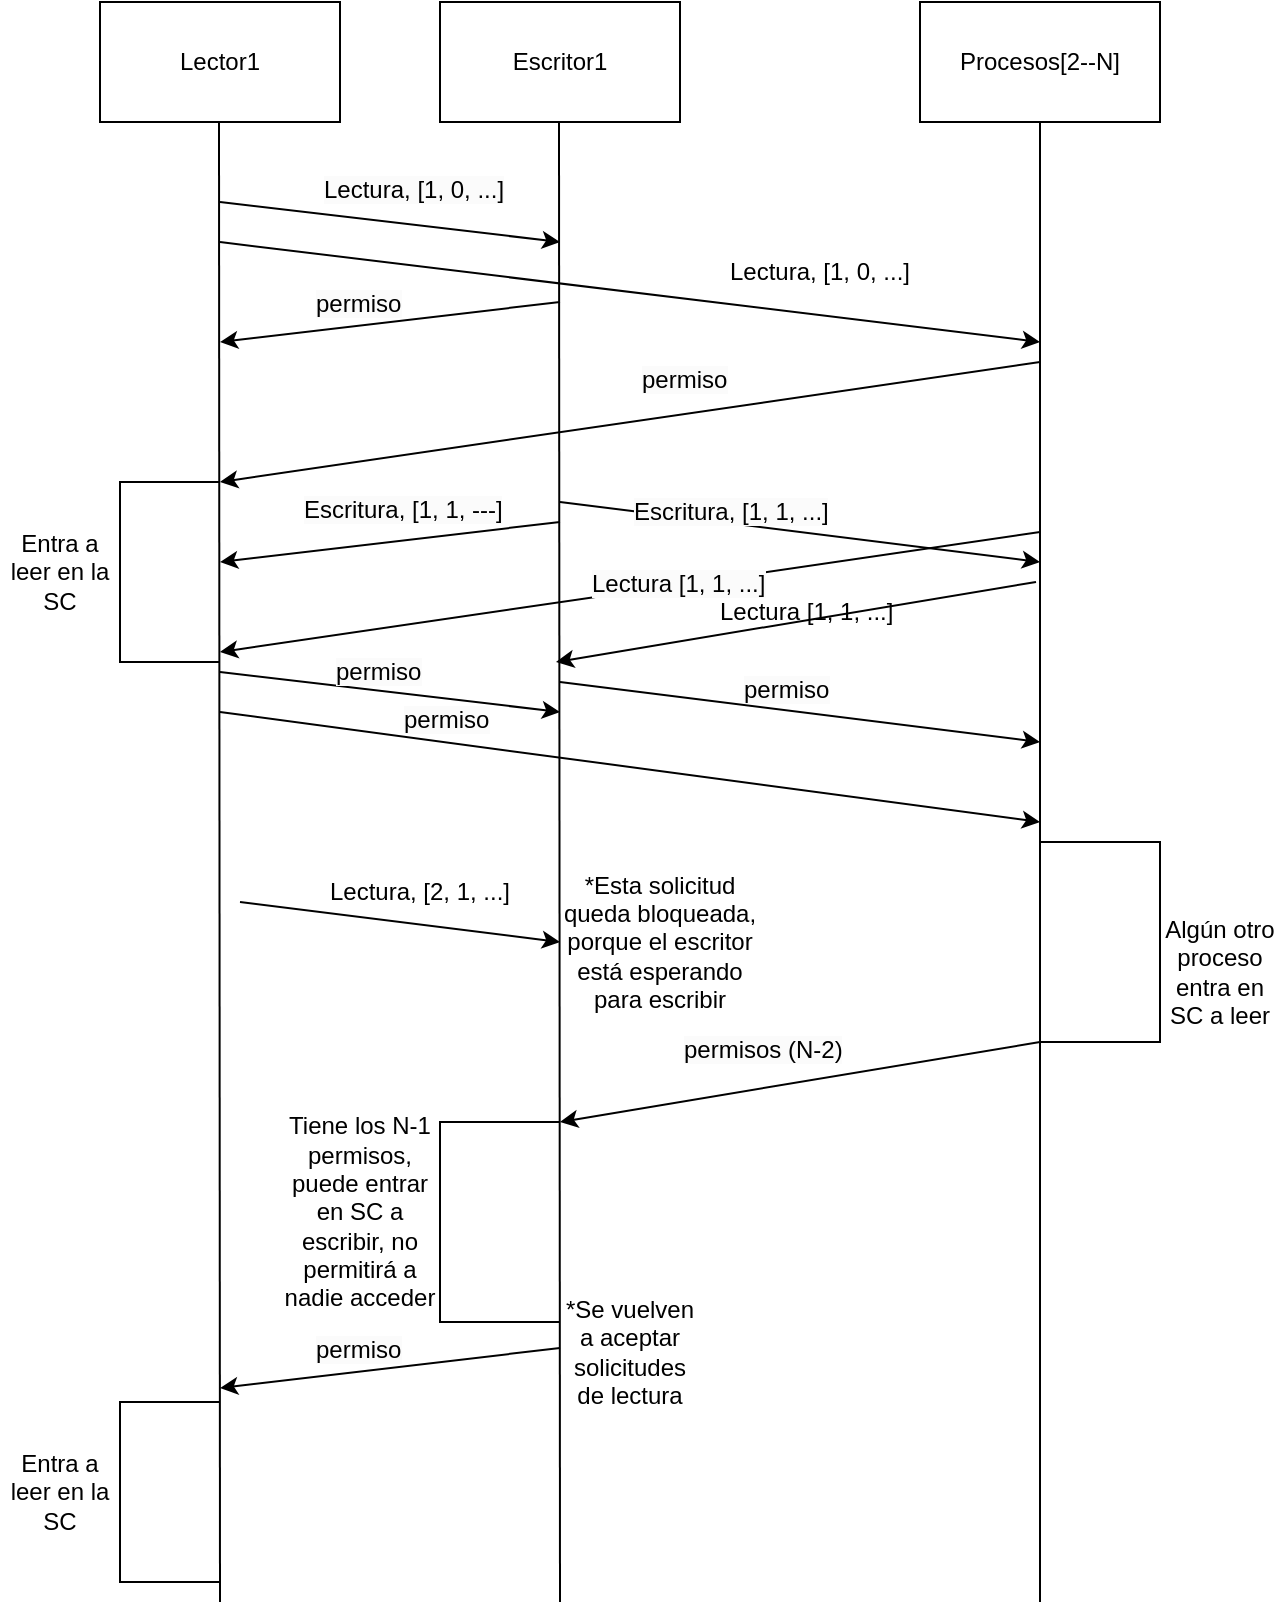 <mxfile version="24.7.17">
  <diagram name="Page-1" id="ujwAC-PrVkAya7iwnl5o">
    <mxGraphModel dx="1969" dy="921" grid="1" gridSize="10" guides="1" tooltips="1" connect="1" arrows="1" fold="1" page="1" pageScale="1" pageWidth="850" pageHeight="1100" math="0" shadow="0">
      <root>
        <mxCell id="0" />
        <mxCell id="1" parent="0" />
        <mxCell id="Q6YhMecSWvycakb3Y_kv-1" value="Lector1" style="rounded=0;whiteSpace=wrap;html=1;" vertex="1" parent="1">
          <mxGeometry x="70" y="80" width="120" height="60" as="geometry" />
        </mxCell>
        <mxCell id="Q6YhMecSWvycakb3Y_kv-2" value="Escritor1" style="rounded=0;whiteSpace=wrap;html=1;" vertex="1" parent="1">
          <mxGeometry x="240" y="80" width="120" height="60" as="geometry" />
        </mxCell>
        <mxCell id="Q6YhMecSWvycakb3Y_kv-3" value="Procesos[2--N]" style="rounded=0;whiteSpace=wrap;html=1;" vertex="1" parent="1">
          <mxGeometry x="480" y="80" width="120" height="60" as="geometry" />
        </mxCell>
        <mxCell id="Q6YhMecSWvycakb3Y_kv-4" value="" style="endArrow=none;html=1;rounded=0;" edge="1" parent="1">
          <mxGeometry width="50" height="50" relative="1" as="geometry">
            <mxPoint x="300" y="880" as="sourcePoint" />
            <mxPoint x="299.5" y="140" as="targetPoint" />
          </mxGeometry>
        </mxCell>
        <mxCell id="Q6YhMecSWvycakb3Y_kv-5" value="" style="endArrow=none;html=1;rounded=0;" edge="1" parent="1">
          <mxGeometry width="50" height="50" relative="1" as="geometry">
            <mxPoint x="130" y="880" as="sourcePoint" />
            <mxPoint x="129.5" y="140" as="targetPoint" />
          </mxGeometry>
        </mxCell>
        <mxCell id="Q6YhMecSWvycakb3Y_kv-6" value="" style="endArrow=none;html=1;rounded=0;" edge="1" parent="1">
          <mxGeometry width="50" height="50" relative="1" as="geometry">
            <mxPoint x="540" y="880" as="sourcePoint" />
            <mxPoint x="540" y="140" as="targetPoint" />
          </mxGeometry>
        </mxCell>
        <mxCell id="Q6YhMecSWvycakb3Y_kv-7" value="" style="endArrow=classic;html=1;rounded=0;" edge="1" parent="1">
          <mxGeometry width="50" height="50" relative="1" as="geometry">
            <mxPoint x="130" y="180" as="sourcePoint" />
            <mxPoint x="300" y="200" as="targetPoint" />
          </mxGeometry>
        </mxCell>
        <mxCell id="Q6YhMecSWvycakb3Y_kv-8" value="" style="endArrow=classic;html=1;rounded=0;" edge="1" parent="1">
          <mxGeometry width="50" height="50" relative="1" as="geometry">
            <mxPoint x="130" y="200" as="sourcePoint" />
            <mxPoint x="540" y="250" as="targetPoint" />
          </mxGeometry>
        </mxCell>
        <mxCell id="Q6YhMecSWvycakb3Y_kv-9" value="" style="endArrow=classic;html=1;rounded=0;" edge="1" parent="1">
          <mxGeometry width="50" height="50" relative="1" as="geometry">
            <mxPoint x="300" y="230" as="sourcePoint" />
            <mxPoint x="130" y="250" as="targetPoint" />
          </mxGeometry>
        </mxCell>
        <mxCell id="Q6YhMecSWvycakb3Y_kv-10" value="" style="endArrow=classic;html=1;rounded=0;" edge="1" parent="1">
          <mxGeometry width="50" height="50" relative="1" as="geometry">
            <mxPoint x="300" y="330" as="sourcePoint" />
            <mxPoint x="540" y="360" as="targetPoint" />
          </mxGeometry>
        </mxCell>
        <mxCell id="Q6YhMecSWvycakb3Y_kv-11" value="Lectura, [1, 0, ...]" style="text;html=1;align=center;verticalAlign=middle;whiteSpace=wrap;rounded=0;" vertex="1" parent="1">
          <mxGeometry x="380" y="200" width="100" height="30" as="geometry" />
        </mxCell>
        <mxCell id="Q6YhMecSWvycakb3Y_kv-12" value="&lt;span style=&quot;color: rgb(0, 0, 0); font-family: Helvetica; font-size: 12px; font-style: normal; font-variant-ligatures: normal; font-variant-caps: normal; font-weight: 400; letter-spacing: normal; orphans: 2; text-align: center; text-indent: 0px; text-transform: none; widows: 2; word-spacing: 0px; -webkit-text-stroke-width: 0px; white-space: normal; background-color: rgb(251, 251, 251); text-decoration-thickness: initial; text-decoration-style: initial; text-decoration-color: initial; display: inline !important; float: none;&quot;&gt;Lectura, [1, 0, ...]&lt;/span&gt;" style="text;whiteSpace=wrap;html=1;" vertex="1" parent="1">
          <mxGeometry x="180" y="160" width="100" height="30" as="geometry" />
        </mxCell>
        <mxCell id="Q6YhMecSWvycakb3Y_kv-17" value="&lt;span style=&quot;color: rgb(0, 0, 0); font-family: Helvetica; font-size: 12px; font-style: normal; font-variant-ligatures: normal; font-variant-caps: normal; font-weight: 400; letter-spacing: normal; orphans: 2; text-align: center; text-indent: 0px; text-transform: none; widows: 2; word-spacing: 0px; -webkit-text-stroke-width: 0px; white-space: normal; background-color: rgb(251, 251, 251); text-decoration-thickness: initial; text-decoration-style: initial; text-decoration-color: initial; display: inline !important; float: none;&quot;&gt;permiso&lt;/span&gt;" style="text;whiteSpace=wrap;html=1;" vertex="1" parent="1">
          <mxGeometry x="176" y="217" width="110" height="30" as="geometry" />
        </mxCell>
        <mxCell id="Q6YhMecSWvycakb3Y_kv-18" value="&lt;span style=&quot;color: rgb(0, 0, 0); font-family: Helvetica; font-size: 12px; font-style: normal; font-variant-ligatures: normal; font-variant-caps: normal; font-weight: 400; letter-spacing: normal; orphans: 2; text-align: center; text-indent: 0px; text-transform: none; widows: 2; word-spacing: 0px; -webkit-text-stroke-width: 0px; white-space: normal; background-color: rgb(251, 251, 251); text-decoration-thickness: initial; text-decoration-style: initial; text-decoration-color: initial; display: inline !important; float: none;&quot;&gt;Escritura, [1, 1, ...]&lt;/span&gt;" style="text;whiteSpace=wrap;html=1;" vertex="1" parent="1">
          <mxGeometry x="335" y="321" width="110" height="30" as="geometry" />
        </mxCell>
        <mxCell id="Q6YhMecSWvycakb3Y_kv-19" value="" style="endArrow=classic;html=1;rounded=0;" edge="1" parent="1">
          <mxGeometry width="50" height="50" relative="1" as="geometry">
            <mxPoint x="300" y="340" as="sourcePoint" />
            <mxPoint x="130" y="360" as="targetPoint" />
          </mxGeometry>
        </mxCell>
        <mxCell id="Q6YhMecSWvycakb3Y_kv-20" value="&lt;span style=&quot;color: rgb(0, 0, 0); font-family: Helvetica; font-size: 12px; font-style: normal; font-variant-ligatures: normal; font-variant-caps: normal; font-weight: 400; letter-spacing: normal; orphans: 2; text-align: center; text-indent: 0px; text-transform: none; widows: 2; word-spacing: 0px; -webkit-text-stroke-width: 0px; white-space: normal; background-color: rgb(251, 251, 251); text-decoration-thickness: initial; text-decoration-style: initial; text-decoration-color: initial; display: inline !important; float: none;&quot;&gt;Escritura, [1, 1, ---]&lt;/span&gt;" style="text;whiteSpace=wrap;html=1;" vertex="1" parent="1">
          <mxGeometry x="170" y="320" width="110" height="30" as="geometry" />
        </mxCell>
        <mxCell id="Q6YhMecSWvycakb3Y_kv-21" value="" style="endArrow=classic;html=1;rounded=0;" edge="1" parent="1">
          <mxGeometry width="50" height="50" relative="1" as="geometry">
            <mxPoint x="540" y="260" as="sourcePoint" />
            <mxPoint x="130" y="320" as="targetPoint" />
          </mxGeometry>
        </mxCell>
        <mxCell id="Q6YhMecSWvycakb3Y_kv-22" value="&lt;span style=&quot;color: rgb(0, 0, 0); font-family: Helvetica; font-size: 12px; font-style: normal; font-variant-ligatures: normal; font-variant-caps: normal; font-weight: 400; letter-spacing: normal; orphans: 2; text-align: center; text-indent: 0px; text-transform: none; widows: 2; word-spacing: 0px; -webkit-text-stroke-width: 0px; white-space: normal; background-color: rgb(251, 251, 251); text-decoration-thickness: initial; text-decoration-style: initial; text-decoration-color: initial; display: inline !important; float: none;&quot;&gt;permiso&lt;/span&gt;" style="text;whiteSpace=wrap;html=1;" vertex="1" parent="1">
          <mxGeometry x="339" y="255" width="110" height="30" as="geometry" />
        </mxCell>
        <mxCell id="Q6YhMecSWvycakb3Y_kv-23" value="" style="endArrow=none;html=1;rounded=0;" edge="1" parent="1">
          <mxGeometry width="50" height="50" relative="1" as="geometry">
            <mxPoint x="130" y="410" as="sourcePoint" />
            <mxPoint x="130" y="320" as="targetPoint" />
            <Array as="points">
              <mxPoint x="80" y="410" />
              <mxPoint x="80" y="320" />
            </Array>
          </mxGeometry>
        </mxCell>
        <mxCell id="Q6YhMecSWvycakb3Y_kv-24" value="Entra a leer en la SC" style="text;html=1;align=center;verticalAlign=middle;whiteSpace=wrap;rounded=0;" vertex="1" parent="1">
          <mxGeometry x="20" y="350" width="60" height="30" as="geometry" />
        </mxCell>
        <mxCell id="Q6YhMecSWvycakb3Y_kv-25" value="" style="endArrow=none;html=1;rounded=0;" edge="1" parent="1">
          <mxGeometry width="50" height="50" relative="1" as="geometry">
            <mxPoint x="540" y="500" as="sourcePoint" />
            <mxPoint x="540" y="600" as="targetPoint" />
            <Array as="points">
              <mxPoint x="600" y="500" />
              <mxPoint x="600" y="600" />
            </Array>
          </mxGeometry>
        </mxCell>
        <mxCell id="Q6YhMecSWvycakb3Y_kv-26" value="Algún otro&lt;div&gt;proceso entra en SC a leer&lt;/div&gt;" style="text;html=1;align=center;verticalAlign=middle;whiteSpace=wrap;rounded=0;" vertex="1" parent="1">
          <mxGeometry x="600" y="550" width="60" height="30" as="geometry" />
        </mxCell>
        <mxCell id="Q6YhMecSWvycakb3Y_kv-30" value="" style="endArrow=classic;html=1;rounded=0;" edge="1" parent="1">
          <mxGeometry width="50" height="50" relative="1" as="geometry">
            <mxPoint x="540" y="600" as="sourcePoint" />
            <mxPoint x="300" y="640" as="targetPoint" />
          </mxGeometry>
        </mxCell>
        <mxCell id="Q6YhMecSWvycakb3Y_kv-31" value="&lt;span style=&quot;color: rgb(0, 0, 0); font-family: Helvetica; font-size: 12px; font-style: normal; font-variant-ligatures: normal; font-variant-caps: normal; font-weight: 400; letter-spacing: normal; orphans: 2; text-align: center; text-indent: 0px; text-transform: none; widows: 2; word-spacing: 0px; -webkit-text-stroke-width: 0px; white-space: normal; background-color: rgb(251, 251, 251); text-decoration-thickness: initial; text-decoration-style: initial; text-decoration-color: initial; display: inline !important; float: none;&quot;&gt;permisos (N-2)&lt;/span&gt;" style="text;whiteSpace=wrap;html=1;" vertex="1" parent="1">
          <mxGeometry x="360" y="590" width="100" height="30" as="geometry" />
        </mxCell>
        <mxCell id="Q6YhMecSWvycakb3Y_kv-32" value="" style="endArrow=none;html=1;rounded=0;" edge="1" parent="1">
          <mxGeometry width="50" height="50" relative="1" as="geometry">
            <mxPoint x="300" y="740" as="sourcePoint" />
            <mxPoint x="300" y="640" as="targetPoint" />
            <Array as="points">
              <mxPoint x="240" y="740" />
              <mxPoint x="240" y="640" />
            </Array>
          </mxGeometry>
        </mxCell>
        <mxCell id="Q6YhMecSWvycakb3Y_kv-33" value="Tiene los N-1 permisos, puede entrar en SC a escribir, no permitirá a nadie acceder" style="text;html=1;align=center;verticalAlign=middle;whiteSpace=wrap;rounded=0;" vertex="1" parent="1">
          <mxGeometry x="160" y="670" width="80" height="30" as="geometry" />
        </mxCell>
        <mxCell id="Q6YhMecSWvycakb3Y_kv-34" value="" style="endArrow=classic;html=1;rounded=0;" edge="1" parent="1">
          <mxGeometry width="50" height="50" relative="1" as="geometry">
            <mxPoint x="540" y="345" as="sourcePoint" />
            <mxPoint x="130" y="405" as="targetPoint" />
          </mxGeometry>
        </mxCell>
        <mxCell id="Q6YhMecSWvycakb3Y_kv-35" value="&lt;span style=&quot;color: rgb(0, 0, 0); font-family: Helvetica; font-size: 12px; font-style: normal; font-variant-ligatures: normal; font-variant-caps: normal; font-weight: 400; letter-spacing: normal; orphans: 2; text-align: center; text-indent: 0px; text-transform: none; widows: 2; word-spacing: 0px; -webkit-text-stroke-width: 0px; white-space: normal; background-color: rgb(251, 251, 251); text-decoration-thickness: initial; text-decoration-style: initial; text-decoration-color: initial; display: inline !important; float: none;&quot;&gt;Lectura [1, 1, ...]&lt;/span&gt;" style="text;whiteSpace=wrap;html=1;" vertex="1" parent="1">
          <mxGeometry x="314" y="357" width="110" height="30" as="geometry" />
        </mxCell>
        <mxCell id="Q6YhMecSWvycakb3Y_kv-36" value="" style="endArrow=classic;html=1;rounded=0;" edge="1" parent="1">
          <mxGeometry width="50" height="50" relative="1" as="geometry">
            <mxPoint x="538" y="370" as="sourcePoint" />
            <mxPoint x="298" y="410" as="targetPoint" />
          </mxGeometry>
        </mxCell>
        <mxCell id="Q6YhMecSWvycakb3Y_kv-37" value="&lt;span style=&quot;text-align: center;&quot;&gt;Lectura [1, 1, ...]&lt;/span&gt;" style="text;whiteSpace=wrap;html=1;" vertex="1" parent="1">
          <mxGeometry x="378" y="371" width="100" height="30" as="geometry" />
        </mxCell>
        <mxCell id="Q6YhMecSWvycakb3Y_kv-38" value="" style="endArrow=classic;html=1;rounded=0;" edge="1" parent="1">
          <mxGeometry width="50" height="50" relative="1" as="geometry">
            <mxPoint x="300" y="420" as="sourcePoint" />
            <mxPoint x="540" y="450" as="targetPoint" />
          </mxGeometry>
        </mxCell>
        <mxCell id="Q6YhMecSWvycakb3Y_kv-39" value="&lt;span style=&quot;color: rgb(0, 0, 0); font-family: Helvetica; font-size: 12px; font-style: normal; font-variant-ligatures: normal; font-variant-caps: normal; font-weight: 400; letter-spacing: normal; orphans: 2; text-align: center; text-indent: 0px; text-transform: none; widows: 2; word-spacing: 0px; -webkit-text-stroke-width: 0px; white-space: normal; background-color: rgb(251, 251, 251); text-decoration-thickness: initial; text-decoration-style: initial; text-decoration-color: initial; display: inline !important; float: none;&quot;&gt;permiso&lt;/span&gt;" style="text;whiteSpace=wrap;html=1;" vertex="1" parent="1">
          <mxGeometry x="390" y="410" width="110" height="30" as="geometry" />
        </mxCell>
        <mxCell id="Q6YhMecSWvycakb3Y_kv-40" value="" style="endArrow=classic;html=1;rounded=0;" edge="1" parent="1">
          <mxGeometry width="50" height="50" relative="1" as="geometry">
            <mxPoint x="130" y="435" as="sourcePoint" />
            <mxPoint x="540" y="490" as="targetPoint" />
          </mxGeometry>
        </mxCell>
        <mxCell id="Q6YhMecSWvycakb3Y_kv-41" value="&lt;span style=&quot;color: rgb(0, 0, 0); font-family: Helvetica; font-size: 12px; font-style: normal; font-variant-ligatures: normal; font-variant-caps: normal; font-weight: 400; letter-spacing: normal; orphans: 2; text-align: center; text-indent: 0px; text-transform: none; widows: 2; word-spacing: 0px; -webkit-text-stroke-width: 0px; white-space: normal; background-color: rgb(251, 251, 251); text-decoration-thickness: initial; text-decoration-style: initial; text-decoration-color: initial; display: inline !important; float: none;&quot;&gt;permiso&lt;/span&gt;" style="text;whiteSpace=wrap;html=1;" vertex="1" parent="1">
          <mxGeometry x="220" y="425" width="110" height="30" as="geometry" />
        </mxCell>
        <mxCell id="Q6YhMecSWvycakb3Y_kv-42" value="" style="endArrow=classic;html=1;rounded=0;" edge="1" parent="1">
          <mxGeometry width="50" height="50" relative="1" as="geometry">
            <mxPoint x="130" y="415" as="sourcePoint" />
            <mxPoint x="300" y="435" as="targetPoint" />
          </mxGeometry>
        </mxCell>
        <mxCell id="Q6YhMecSWvycakb3Y_kv-43" value="&lt;span style=&quot;color: rgb(0, 0, 0); font-family: Helvetica; font-size: 12px; font-style: normal; font-variant-ligatures: normal; font-variant-caps: normal; font-weight: 400; letter-spacing: normal; orphans: 2; text-align: center; text-indent: 0px; text-transform: none; widows: 2; word-spacing: 0px; -webkit-text-stroke-width: 0px; white-space: normal; background-color: rgb(251, 251, 251); text-decoration-thickness: initial; text-decoration-style: initial; text-decoration-color: initial; display: inline !important; float: none;&quot;&gt;permiso&lt;/span&gt;" style="text;whiteSpace=wrap;html=1;" vertex="1" parent="1">
          <mxGeometry x="186" y="401" width="100" height="30" as="geometry" />
        </mxCell>
        <mxCell id="Q6YhMecSWvycakb3Y_kv-46" value="" style="endArrow=classic;html=1;rounded=0;" edge="1" parent="1">
          <mxGeometry width="50" height="50" relative="1" as="geometry">
            <mxPoint x="140" y="530" as="sourcePoint" />
            <mxPoint x="300" y="550" as="targetPoint" />
          </mxGeometry>
        </mxCell>
        <mxCell id="Q6YhMecSWvycakb3Y_kv-47" value="Lectura, [2, 1, ...]" style="text;html=1;align=center;verticalAlign=middle;whiteSpace=wrap;rounded=0;" vertex="1" parent="1">
          <mxGeometry x="180" y="510" width="100" height="30" as="geometry" />
        </mxCell>
        <mxCell id="Q6YhMecSWvycakb3Y_kv-48" value="*Esta solicitud queda bloqueada, porque el escritor está esperando para escribir" style="text;html=1;align=center;verticalAlign=middle;whiteSpace=wrap;rounded=0;" vertex="1" parent="1">
          <mxGeometry x="300" y="535" width="100" height="30" as="geometry" />
        </mxCell>
        <mxCell id="Q6YhMecSWvycakb3Y_kv-51" value="" style="endArrow=classic;html=1;rounded=0;" edge="1" parent="1">
          <mxGeometry width="50" height="50" relative="1" as="geometry">
            <mxPoint x="300" y="753" as="sourcePoint" />
            <mxPoint x="130" y="773" as="targetPoint" />
          </mxGeometry>
        </mxCell>
        <mxCell id="Q6YhMecSWvycakb3Y_kv-52" value="&lt;span style=&quot;color: rgb(0, 0, 0); font-family: Helvetica; font-size: 12px; font-style: normal; font-variant-ligatures: normal; font-variant-caps: normal; font-weight: 400; letter-spacing: normal; orphans: 2; text-align: center; text-indent: 0px; text-transform: none; widows: 2; word-spacing: 0px; -webkit-text-stroke-width: 0px; white-space: normal; background-color: rgb(251, 251, 251); text-decoration-thickness: initial; text-decoration-style: initial; text-decoration-color: initial; display: inline !important; float: none;&quot;&gt;permiso&lt;/span&gt;" style="text;whiteSpace=wrap;html=1;" vertex="1" parent="1">
          <mxGeometry x="176" y="740" width="110" height="30" as="geometry" />
        </mxCell>
        <mxCell id="Q6YhMecSWvycakb3Y_kv-53" value="" style="endArrow=none;html=1;rounded=0;" edge="1" parent="1">
          <mxGeometry width="50" height="50" relative="1" as="geometry">
            <mxPoint x="130" y="870" as="sourcePoint" />
            <mxPoint x="130" y="780" as="targetPoint" />
            <Array as="points">
              <mxPoint x="80" y="870" />
              <mxPoint x="80" y="780" />
            </Array>
          </mxGeometry>
        </mxCell>
        <mxCell id="Q6YhMecSWvycakb3Y_kv-54" value="Entra a leer en la SC" style="text;html=1;align=center;verticalAlign=middle;whiteSpace=wrap;rounded=0;" vertex="1" parent="1">
          <mxGeometry x="20" y="810" width="60" height="30" as="geometry" />
        </mxCell>
        <mxCell id="Q6YhMecSWvycakb3Y_kv-55" value="*Se vuelven a aceptar solicitudes de lectura" style="text;html=1;align=center;verticalAlign=middle;whiteSpace=wrap;rounded=0;" vertex="1" parent="1">
          <mxGeometry x="300" y="740" width="70" height="30" as="geometry" />
        </mxCell>
      </root>
    </mxGraphModel>
  </diagram>
</mxfile>
